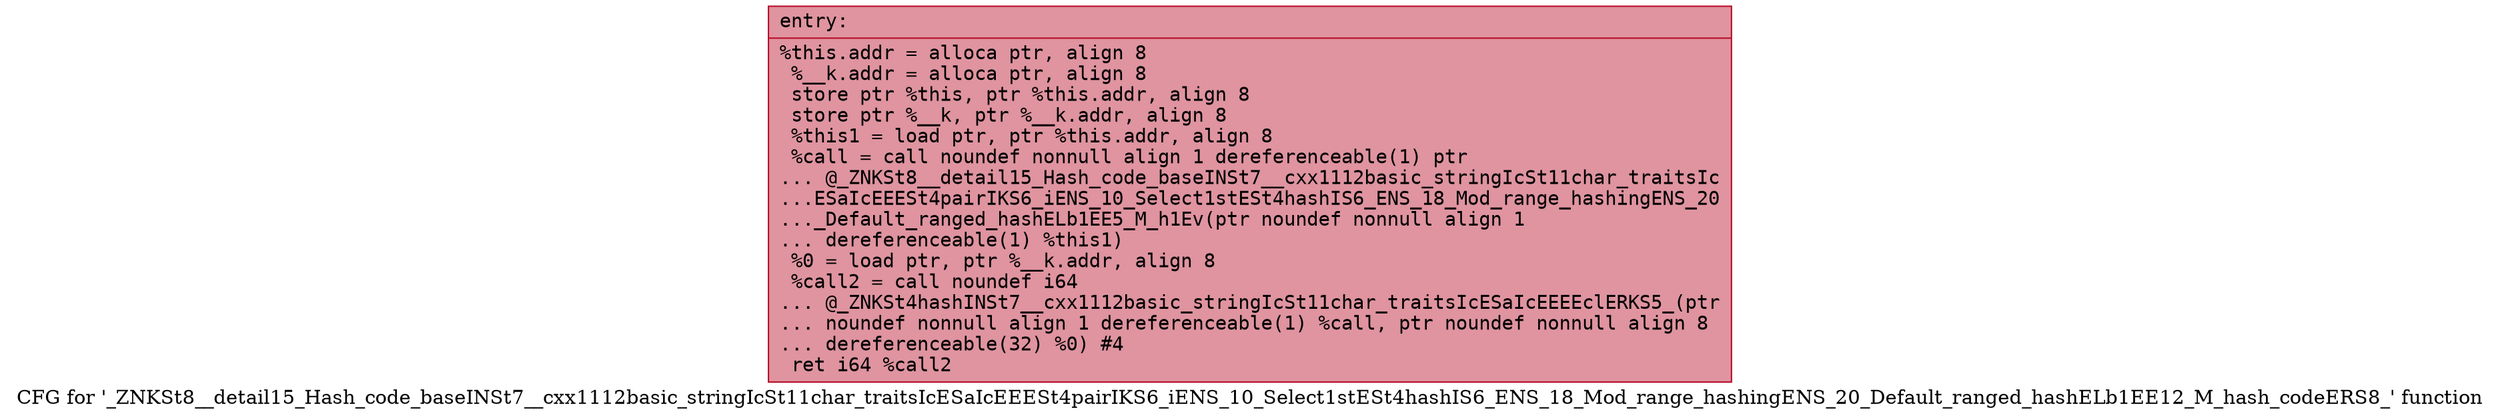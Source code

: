 digraph "CFG for '_ZNKSt8__detail15_Hash_code_baseINSt7__cxx1112basic_stringIcSt11char_traitsIcESaIcEEESt4pairIKS6_iENS_10_Select1stESt4hashIS6_ENS_18_Mod_range_hashingENS_20_Default_ranged_hashELb1EE12_M_hash_codeERS8_' function" {
	label="CFG for '_ZNKSt8__detail15_Hash_code_baseINSt7__cxx1112basic_stringIcSt11char_traitsIcESaIcEEESt4pairIKS6_iENS_10_Select1stESt4hashIS6_ENS_18_Mod_range_hashingENS_20_Default_ranged_hashELb1EE12_M_hash_codeERS8_' function";

	Node0x55c7e0a43aa0 [shape=record,color="#b70d28ff", style=filled, fillcolor="#b70d2870" fontname="Courier",label="{entry:\l|  %this.addr = alloca ptr, align 8\l  %__k.addr = alloca ptr, align 8\l  store ptr %this, ptr %this.addr, align 8\l  store ptr %__k, ptr %__k.addr, align 8\l  %this1 = load ptr, ptr %this.addr, align 8\l  %call = call noundef nonnull align 1 dereferenceable(1) ptr\l... @_ZNKSt8__detail15_Hash_code_baseINSt7__cxx1112basic_stringIcSt11char_traitsIc\l...ESaIcEEESt4pairIKS6_iENS_10_Select1stESt4hashIS6_ENS_18_Mod_range_hashingENS_20\l..._Default_ranged_hashELb1EE5_M_h1Ev(ptr noundef nonnull align 1\l... dereferenceable(1) %this1)\l  %0 = load ptr, ptr %__k.addr, align 8\l  %call2 = call noundef i64\l... @_ZNKSt4hashINSt7__cxx1112basic_stringIcSt11char_traitsIcESaIcEEEEclERKS5_(ptr\l... noundef nonnull align 1 dereferenceable(1) %call, ptr noundef nonnull align 8\l... dereferenceable(32) %0) #4\l  ret i64 %call2\l}"];
}
